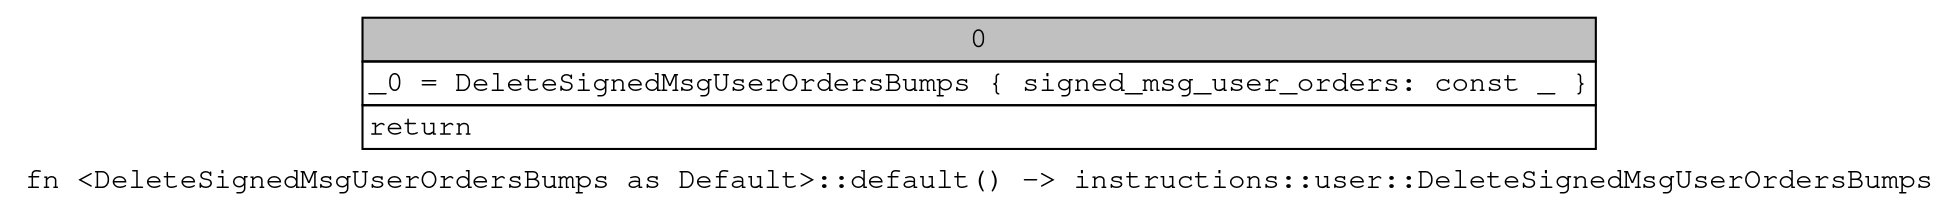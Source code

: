 digraph Mir_0_13604 {
    graph [fontname="Courier, monospace"];
    node [fontname="Courier, monospace"];
    edge [fontname="Courier, monospace"];
    label=<fn &lt;DeleteSignedMsgUserOrdersBumps as Default&gt;::default() -&gt; instructions::user::DeleteSignedMsgUserOrdersBumps<br align="left"/>>;
    bb0__0_13604 [shape="none", label=<<table border="0" cellborder="1" cellspacing="0"><tr><td bgcolor="gray" align="center" colspan="1">0</td></tr><tr><td align="left" balign="left">_0 = DeleteSignedMsgUserOrdersBumps { signed_msg_user_orders: const _ }<br/></td></tr><tr><td align="left">return</td></tr></table>>];
}
